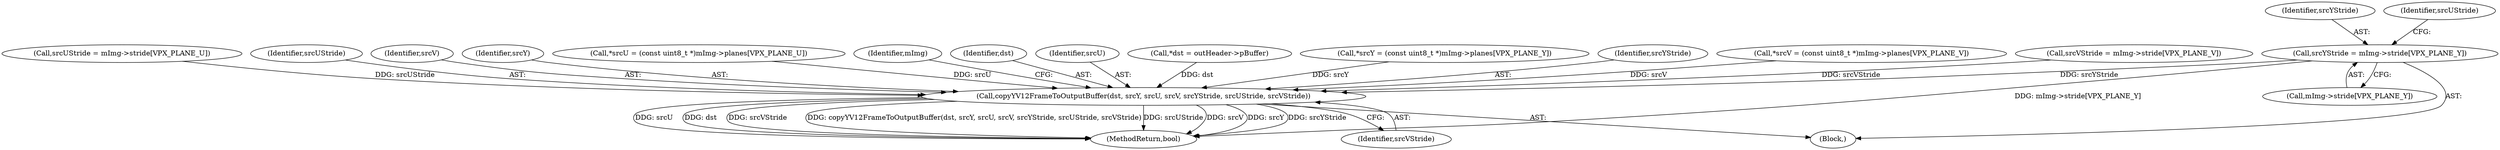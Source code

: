 digraph "0_Android_630ed150f7201ddadb00b8b8ce0c55c4cc6e8742@array" {
"1000297" [label="(Call,srcYStride = mImg->stride[VPX_PLANE_Y])"];
"1000320" [label="(Call,copyYV12FrameToOutputBuffer(dst, srcY, srcU, srcV, srcYStride, srcUStride, srcVStride))"];
"1000327" [label="(Identifier,srcVStride)"];
"1000336" [label="(Identifier,mImg)"];
"1000320" [label="(Call,copyYV12FrameToOutputBuffer(dst, srcY, srcU, srcV, srcYStride, srcUStride, srcVStride))"];
"1000259" [label="(Block,)"];
"1000321" [label="(Identifier,dst)"];
"1000323" [label="(Identifier,srcU)"];
"1000261" [label="(Call,*dst = outHeader->pBuffer)"];
"1000267" [label="(Call,*srcY = (const uint8_t *)mImg->planes[VPX_PLANE_Y])"];
"1000325" [label="(Identifier,srcYStride)"];
"1000297" [label="(Call,srcYStride = mImg->stride[VPX_PLANE_Y])"];
"1000401" [label="(MethodReturn,bool)"];
"1000287" [label="(Call,*srcV = (const uint8_t *)mImg->planes[VPX_PLANE_V])"];
"1000313" [label="(Call,srcVStride = mImg->stride[VPX_PLANE_V])"];
"1000298" [label="(Identifier,srcYStride)"];
"1000305" [label="(Call,srcUStride = mImg->stride[VPX_PLANE_U])"];
"1000326" [label="(Identifier,srcUStride)"];
"1000324" [label="(Identifier,srcV)"];
"1000306" [label="(Identifier,srcUStride)"];
"1000322" [label="(Identifier,srcY)"];
"1000277" [label="(Call,*srcU = (const uint8_t *)mImg->planes[VPX_PLANE_U])"];
"1000299" [label="(Call,mImg->stride[VPX_PLANE_Y])"];
"1000297" -> "1000259"  [label="AST: "];
"1000297" -> "1000299"  [label="CFG: "];
"1000298" -> "1000297"  [label="AST: "];
"1000299" -> "1000297"  [label="AST: "];
"1000306" -> "1000297"  [label="CFG: "];
"1000297" -> "1000401"  [label="DDG: mImg->stride[VPX_PLANE_Y]"];
"1000297" -> "1000320"  [label="DDG: srcYStride"];
"1000320" -> "1000259"  [label="AST: "];
"1000320" -> "1000327"  [label="CFG: "];
"1000321" -> "1000320"  [label="AST: "];
"1000322" -> "1000320"  [label="AST: "];
"1000323" -> "1000320"  [label="AST: "];
"1000324" -> "1000320"  [label="AST: "];
"1000325" -> "1000320"  [label="AST: "];
"1000326" -> "1000320"  [label="AST: "];
"1000327" -> "1000320"  [label="AST: "];
"1000336" -> "1000320"  [label="CFG: "];
"1000320" -> "1000401"  [label="DDG: srcUStride"];
"1000320" -> "1000401"  [label="DDG: srcV"];
"1000320" -> "1000401"  [label="DDG: srcY"];
"1000320" -> "1000401"  [label="DDG: srcYStride"];
"1000320" -> "1000401"  [label="DDG: srcU"];
"1000320" -> "1000401"  [label="DDG: dst"];
"1000320" -> "1000401"  [label="DDG: srcVStride"];
"1000320" -> "1000401"  [label="DDG: copyYV12FrameToOutputBuffer(dst, srcY, srcU, srcV, srcYStride, srcUStride, srcVStride)"];
"1000261" -> "1000320"  [label="DDG: dst"];
"1000267" -> "1000320"  [label="DDG: srcY"];
"1000277" -> "1000320"  [label="DDG: srcU"];
"1000287" -> "1000320"  [label="DDG: srcV"];
"1000305" -> "1000320"  [label="DDG: srcUStride"];
"1000313" -> "1000320"  [label="DDG: srcVStride"];
}
